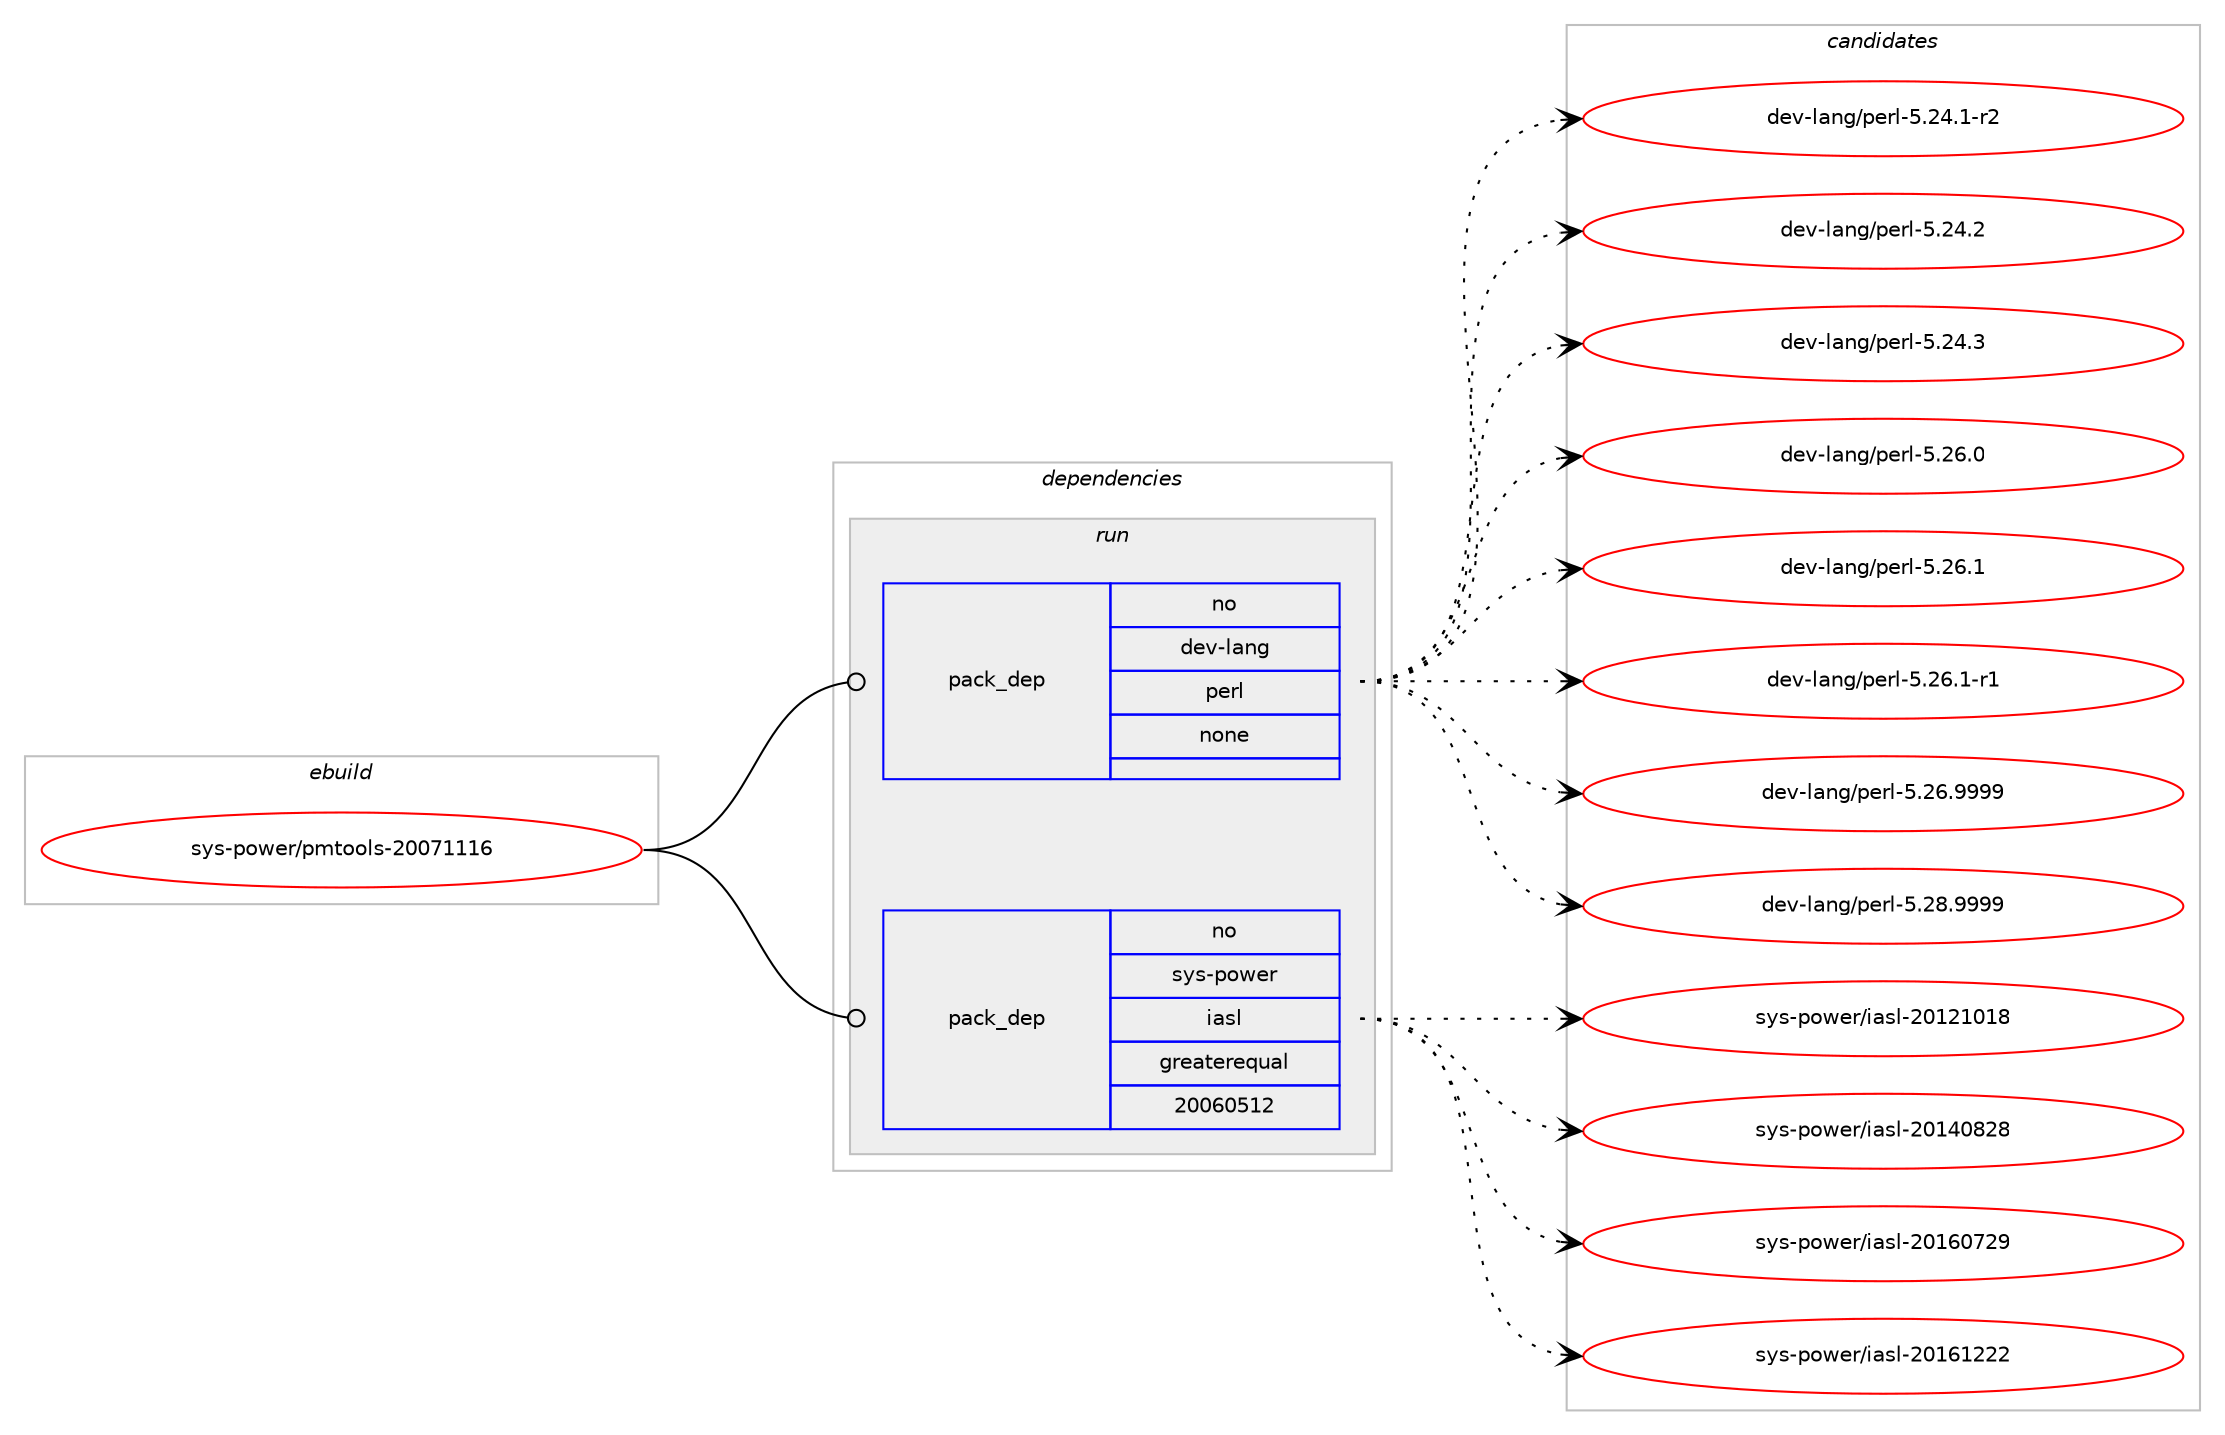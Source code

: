 digraph prolog {

# *************
# Graph options
# *************

newrank=true;
concentrate=true;
compound=true;
graph [rankdir=LR,fontname=Helvetica,fontsize=10,ranksep=1.5];#, ranksep=2.5, nodesep=0.2];
edge  [arrowhead=vee];
node  [fontname=Helvetica,fontsize=10];

# **********
# The ebuild
# **********

subgraph cluster_leftcol {
color=gray;
rank=same;
label=<<i>ebuild</i>>;
id [label="sys-power/pmtools-20071116", color=red, width=4, href="../sys-power/pmtools-20071116.svg"];
}

# ****************
# The dependencies
# ****************

subgraph cluster_midcol {
color=gray;
label=<<i>dependencies</i>>;
subgraph cluster_compile {
fillcolor="#eeeeee";
style=filled;
label=<<i>compile</i>>;
}
subgraph cluster_compileandrun {
fillcolor="#eeeeee";
style=filled;
label=<<i>compile and run</i>>;
}
subgraph cluster_run {
fillcolor="#eeeeee";
style=filled;
label=<<i>run</i>>;
subgraph pack368761 {
dependency496208 [label=<<TABLE BORDER="0" CELLBORDER="1" CELLSPACING="0" CELLPADDING="4" WIDTH="220"><TR><TD ROWSPAN="6" CELLPADDING="30">pack_dep</TD></TR><TR><TD WIDTH="110">no</TD></TR><TR><TD>dev-lang</TD></TR><TR><TD>perl</TD></TR><TR><TD>none</TD></TR><TR><TD></TD></TR></TABLE>>, shape=none, color=blue];
}
id:e -> dependency496208:w [weight=20,style="solid",arrowhead="odot"];
subgraph pack368762 {
dependency496209 [label=<<TABLE BORDER="0" CELLBORDER="1" CELLSPACING="0" CELLPADDING="4" WIDTH="220"><TR><TD ROWSPAN="6" CELLPADDING="30">pack_dep</TD></TR><TR><TD WIDTH="110">no</TD></TR><TR><TD>sys-power</TD></TR><TR><TD>iasl</TD></TR><TR><TD>greaterequal</TD></TR><TR><TD>20060512</TD></TR></TABLE>>, shape=none, color=blue];
}
id:e -> dependency496209:w [weight=20,style="solid",arrowhead="odot"];
}
}

# **************
# The candidates
# **************

subgraph cluster_choices {
rank=same;
color=gray;
label=<<i>candidates</i>>;

subgraph choice368761 {
color=black;
nodesep=1;
choice100101118451089711010347112101114108455346505246494511450 [label="dev-lang/perl-5.24.1-r2", color=red, width=4,href="../dev-lang/perl-5.24.1-r2.svg"];
choice10010111845108971101034711210111410845534650524650 [label="dev-lang/perl-5.24.2", color=red, width=4,href="../dev-lang/perl-5.24.2.svg"];
choice10010111845108971101034711210111410845534650524651 [label="dev-lang/perl-5.24.3", color=red, width=4,href="../dev-lang/perl-5.24.3.svg"];
choice10010111845108971101034711210111410845534650544648 [label="dev-lang/perl-5.26.0", color=red, width=4,href="../dev-lang/perl-5.26.0.svg"];
choice10010111845108971101034711210111410845534650544649 [label="dev-lang/perl-5.26.1", color=red, width=4,href="../dev-lang/perl-5.26.1.svg"];
choice100101118451089711010347112101114108455346505446494511449 [label="dev-lang/perl-5.26.1-r1", color=red, width=4,href="../dev-lang/perl-5.26.1-r1.svg"];
choice10010111845108971101034711210111410845534650544657575757 [label="dev-lang/perl-5.26.9999", color=red, width=4,href="../dev-lang/perl-5.26.9999.svg"];
choice10010111845108971101034711210111410845534650564657575757 [label="dev-lang/perl-5.28.9999", color=red, width=4,href="../dev-lang/perl-5.28.9999.svg"];
dependency496208:e -> choice100101118451089711010347112101114108455346505246494511450:w [style=dotted,weight="100"];
dependency496208:e -> choice10010111845108971101034711210111410845534650524650:w [style=dotted,weight="100"];
dependency496208:e -> choice10010111845108971101034711210111410845534650524651:w [style=dotted,weight="100"];
dependency496208:e -> choice10010111845108971101034711210111410845534650544648:w [style=dotted,weight="100"];
dependency496208:e -> choice10010111845108971101034711210111410845534650544649:w [style=dotted,weight="100"];
dependency496208:e -> choice100101118451089711010347112101114108455346505446494511449:w [style=dotted,weight="100"];
dependency496208:e -> choice10010111845108971101034711210111410845534650544657575757:w [style=dotted,weight="100"];
dependency496208:e -> choice10010111845108971101034711210111410845534650564657575757:w [style=dotted,weight="100"];
}
subgraph choice368762 {
color=black;
nodesep=1;
choice115121115451121111191011144710597115108455048495049484956 [label="sys-power/iasl-20121018", color=red, width=4,href="../sys-power/iasl-20121018.svg"];
choice115121115451121111191011144710597115108455048495248565056 [label="sys-power/iasl-20140828", color=red, width=4,href="../sys-power/iasl-20140828.svg"];
choice115121115451121111191011144710597115108455048495448555057 [label="sys-power/iasl-20160729", color=red, width=4,href="../sys-power/iasl-20160729.svg"];
choice115121115451121111191011144710597115108455048495449505050 [label="sys-power/iasl-20161222", color=red, width=4,href="../sys-power/iasl-20161222.svg"];
dependency496209:e -> choice115121115451121111191011144710597115108455048495049484956:w [style=dotted,weight="100"];
dependency496209:e -> choice115121115451121111191011144710597115108455048495248565056:w [style=dotted,weight="100"];
dependency496209:e -> choice115121115451121111191011144710597115108455048495448555057:w [style=dotted,weight="100"];
dependency496209:e -> choice115121115451121111191011144710597115108455048495449505050:w [style=dotted,weight="100"];
}
}

}
